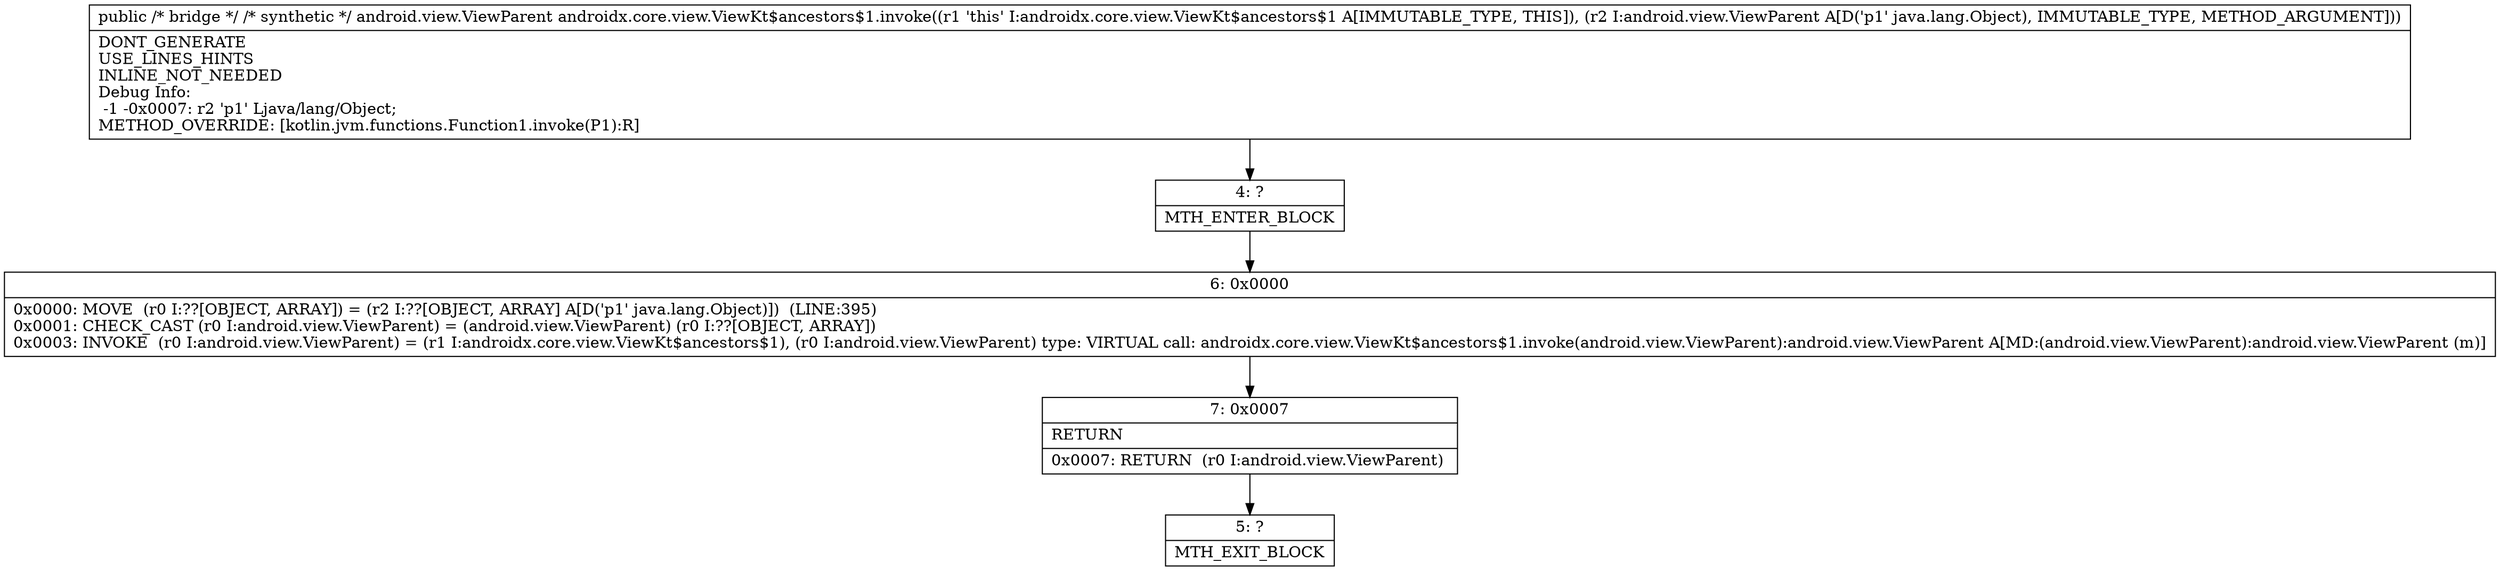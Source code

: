 digraph "CFG forandroidx.core.view.ViewKt$ancestors$1.invoke(Ljava\/lang\/Object;)Ljava\/lang\/Object;" {
Node_4 [shape=record,label="{4\:\ ?|MTH_ENTER_BLOCK\l}"];
Node_6 [shape=record,label="{6\:\ 0x0000|0x0000: MOVE  (r0 I:??[OBJECT, ARRAY]) = (r2 I:??[OBJECT, ARRAY] A[D('p1' java.lang.Object)])  (LINE:395)\l0x0001: CHECK_CAST (r0 I:android.view.ViewParent) = (android.view.ViewParent) (r0 I:??[OBJECT, ARRAY]) \l0x0003: INVOKE  (r0 I:android.view.ViewParent) = (r1 I:androidx.core.view.ViewKt$ancestors$1), (r0 I:android.view.ViewParent) type: VIRTUAL call: androidx.core.view.ViewKt$ancestors$1.invoke(android.view.ViewParent):android.view.ViewParent A[MD:(android.view.ViewParent):android.view.ViewParent (m)]\l}"];
Node_7 [shape=record,label="{7\:\ 0x0007|RETURN\l|0x0007: RETURN  (r0 I:android.view.ViewParent) \l}"];
Node_5 [shape=record,label="{5\:\ ?|MTH_EXIT_BLOCK\l}"];
MethodNode[shape=record,label="{public \/* bridge *\/ \/* synthetic *\/ android.view.ViewParent androidx.core.view.ViewKt$ancestors$1.invoke((r1 'this' I:androidx.core.view.ViewKt$ancestors$1 A[IMMUTABLE_TYPE, THIS]), (r2 I:android.view.ViewParent A[D('p1' java.lang.Object), IMMUTABLE_TYPE, METHOD_ARGUMENT]))  | DONT_GENERATE\lUSE_LINES_HINTS\lINLINE_NOT_NEEDED\lDebug Info:\l  \-1 \-0x0007: r2 'p1' Ljava\/lang\/Object;\lMETHOD_OVERRIDE: [kotlin.jvm.functions.Function1.invoke(P1):R]\l}"];
MethodNode -> Node_4;Node_4 -> Node_6;
Node_6 -> Node_7;
Node_7 -> Node_5;
}

